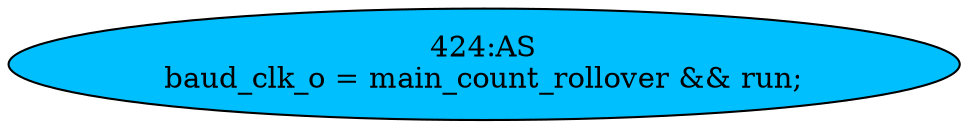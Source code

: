 strict digraph "" {
	node [label="\N"];
	"424:AS"	 [ast="<pyverilog.vparser.ast.Assign object at 0x7f788174d4d0>",
		def_var="['baud_clk_o']",
		fillcolor=deepskyblue,
		label="424:AS
baud_clk_o = main_count_rollover && run;",
		statements="[]",
		style=filled,
		typ=Assign,
		use_var="['main_count_rollover', 'run']"];
}
